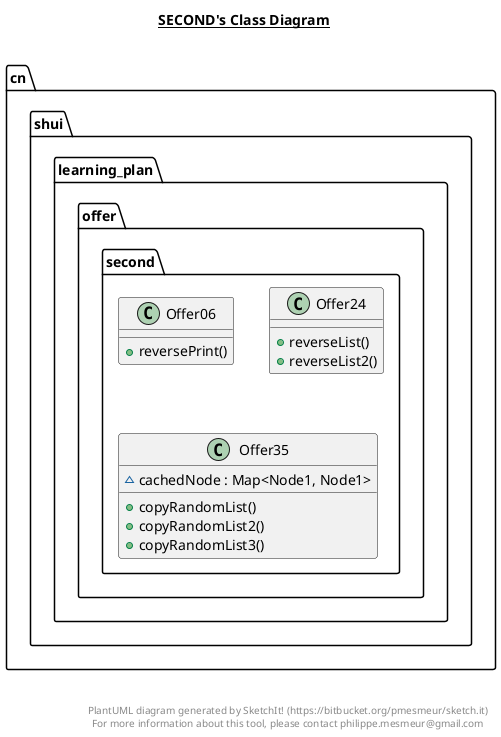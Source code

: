 @startuml

title __SECOND's Class Diagram__\n

  namespace cn.shui.learning_plan.offer.second {
    class cn.shui.learning_plan.offer.second.Offer06 {
        + reversePrint()
    }
  }
  

  namespace cn.shui.learning_plan.offer.second {
    class cn.shui.learning_plan.offer.second.Offer24 {
        + reverseList()
        + reverseList2()
    }
  }
  

  namespace cn.shui.learning_plan.offer.second {
    class cn.shui.learning_plan.offer.second.Offer35 {
        ~ cachedNode : Map<Node1, Node1>
        + copyRandomList()
        + copyRandomList2()
        + copyRandomList3()
    }
  }
  



right footer


PlantUML diagram generated by SketchIt! (https://bitbucket.org/pmesmeur/sketch.it)
For more information about this tool, please contact philippe.mesmeur@gmail.com
endfooter

@enduml

